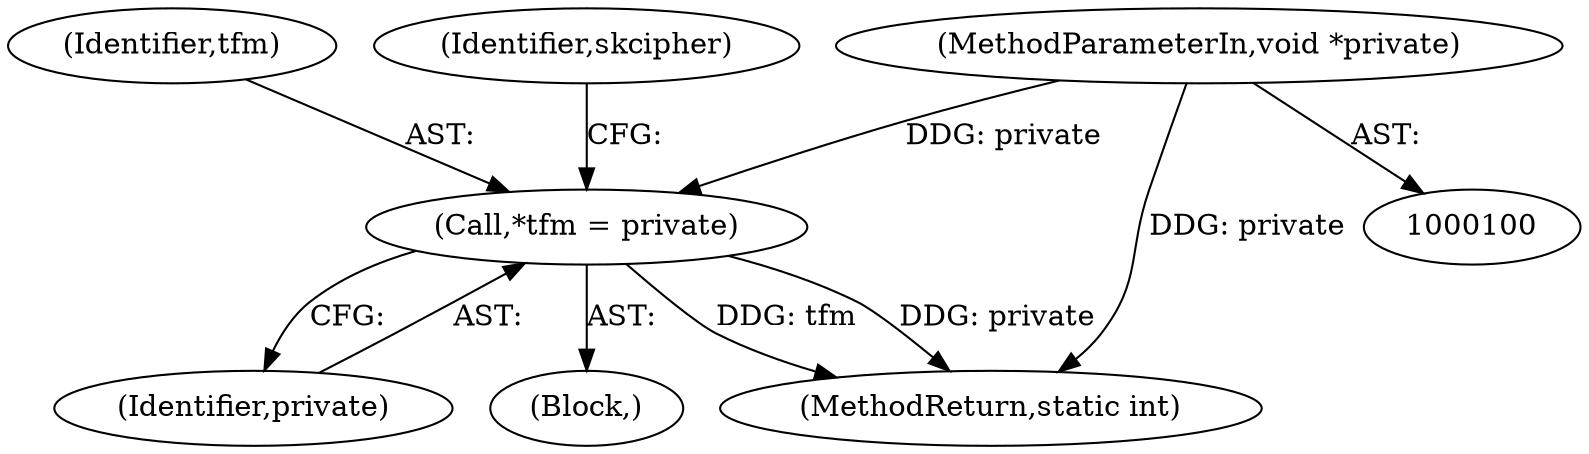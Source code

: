 digraph "0_linux_dd504589577d8e8e70f51f997ad487a4cb6c026f@pointer" {
"1000111" [label="(Call,*tfm = private)"];
"1000101" [label="(MethodParameterIn,void *private)"];
"1000113" [label="(Identifier,private)"];
"1000111" [label="(Call,*tfm = private)"];
"1000101" [label="(MethodParameterIn,void *private)"];
"1000112" [label="(Identifier,tfm)"];
"1000103" [label="(Block,)"];
"1000116" [label="(Identifier,skcipher)"];
"1000248" [label="(MethodReturn,static int)"];
"1000111" -> "1000103"  [label="AST: "];
"1000111" -> "1000113"  [label="CFG: "];
"1000112" -> "1000111"  [label="AST: "];
"1000113" -> "1000111"  [label="AST: "];
"1000116" -> "1000111"  [label="CFG: "];
"1000111" -> "1000248"  [label="DDG: tfm"];
"1000111" -> "1000248"  [label="DDG: private"];
"1000101" -> "1000111"  [label="DDG: private"];
"1000101" -> "1000100"  [label="AST: "];
"1000101" -> "1000248"  [label="DDG: private"];
}
